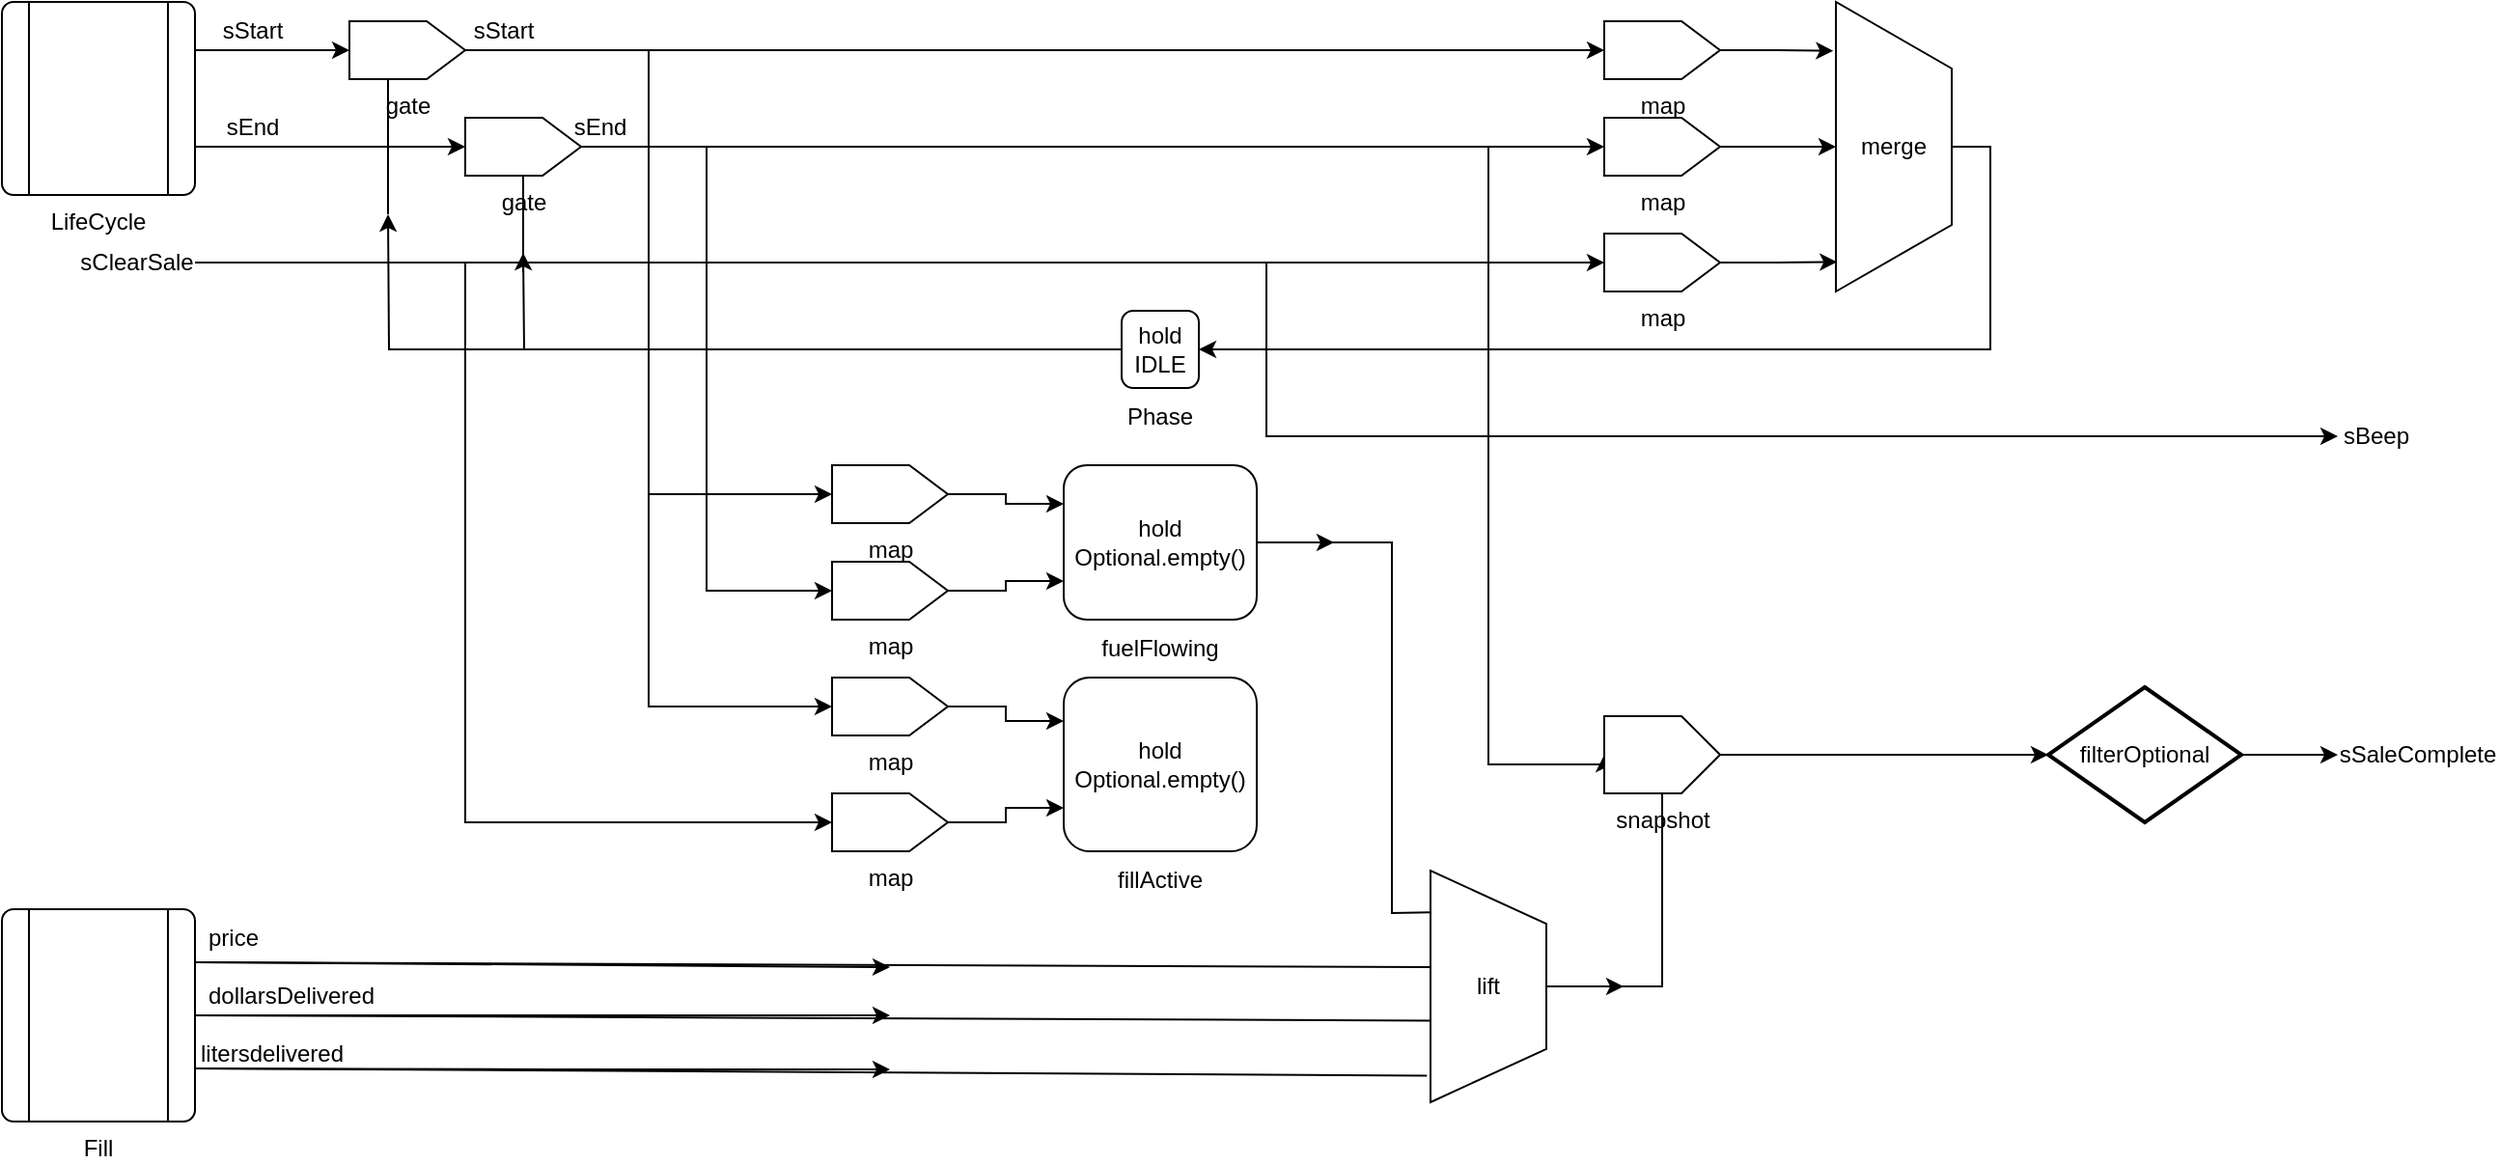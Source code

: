 <mxfile version="24.2.3" type="github">
  <diagram name="ページ1" id="0j9BvPOVyv1glCGRfYG_">
    <mxGraphModel dx="1059" dy="595" grid="1" gridSize="10" guides="1" tooltips="1" connect="1" arrows="1" fold="1" page="1" pageScale="1" pageWidth="827" pageHeight="1169" math="0" shadow="0">
      <root>
        <mxCell id="0" />
        <mxCell id="1" parent="0" />
        <mxCell id="fvebulx2OxIcinfAuc56-7" style="edgeStyle=orthogonalEdgeStyle;rounded=0;orthogonalLoop=1;jettySize=auto;html=1;exitX=1;exitY=0.75;exitDx=0;exitDy=0;entryX=0.5;entryY=0;entryDx=0;entryDy=0;" edge="1" parent="1" source="M7j4h07cG0Kve68zO_rH-1" target="fvebulx2OxIcinfAuc56-4">
          <mxGeometry relative="1" as="geometry" />
        </mxCell>
        <mxCell id="M7j4h07cG0Kve68zO_rH-1" value="LifeCycle" style="verticalLabelPosition=bottom;verticalAlign=top;html=1;shape=process;whiteSpace=wrap;rounded=1;size=0.14;arcSize=6;" parent="1" vertex="1">
          <mxGeometry x="90" y="20" width="100" height="100" as="geometry" />
        </mxCell>
        <mxCell id="M7j4h07cG0Kve68zO_rH-2" value="Fill" style="verticalLabelPosition=bottom;verticalAlign=top;html=1;shape=process;whiteSpace=wrap;rounded=1;size=0.14;arcSize=6;" parent="1" vertex="1">
          <mxGeometry x="90" y="490" width="100" height="110" as="geometry" />
        </mxCell>
        <mxCell id="fvebulx2OxIcinfAuc56-44" style="edgeStyle=orthogonalEdgeStyle;rounded=0;orthogonalLoop=1;jettySize=auto;html=1;entryX=0.5;entryY=0;entryDx=0;entryDy=0;" edge="1" parent="1" source="M7j4h07cG0Kve68zO_rH-3" target="fvebulx2OxIcinfAuc56-42">
          <mxGeometry relative="1" as="geometry">
            <Array as="points">
              <mxPoint x="330" y="155" />
              <mxPoint x="330" y="445" />
            </Array>
          </mxGeometry>
        </mxCell>
        <mxCell id="fvebulx2OxIcinfAuc56-68" style="edgeStyle=orthogonalEdgeStyle;rounded=0;orthogonalLoop=1;jettySize=auto;html=1;entryX=0;entryY=0.5;entryDx=0;entryDy=0;" edge="1" parent="1" source="M7j4h07cG0Kve68zO_rH-3" target="M7j4h07cG0Kve68zO_rH-15">
          <mxGeometry relative="1" as="geometry" />
        </mxCell>
        <mxCell id="M7j4h07cG0Kve68zO_rH-3" value="sClearSale" style="text;html=1;align=center;verticalAlign=middle;whiteSpace=wrap;rounded=0;" parent="1" vertex="1">
          <mxGeometry x="130" y="140" width="60" height="30" as="geometry" />
        </mxCell>
        <mxCell id="fvebulx2OxIcinfAuc56-17" style="edgeStyle=orthogonalEdgeStyle;rounded=0;orthogonalLoop=1;jettySize=auto;html=1;" edge="1" parent="1" source="M7j4h07cG0Kve68zO_rH-4">
          <mxGeometry relative="1" as="geometry">
            <mxPoint x="360" y="150" as="targetPoint" />
          </mxGeometry>
        </mxCell>
        <mxCell id="M7j4h07cG0Kve68zO_rH-4" value="hold&lt;div&gt;IDLE&lt;/div&gt;" style="rounded=1;whiteSpace=wrap;html=1;" parent="1" vertex="1">
          <mxGeometry x="670" y="180" width="40" height="40" as="geometry" />
        </mxCell>
        <mxCell id="M7j4h07cG0Kve68zO_rH-5" value="map" style="verticalLabelPosition=bottom;verticalAlign=top;html=1;shape=offPageConnector;rounded=0;size=0.333;direction=north;" parent="1" vertex="1">
          <mxGeometry x="920" y="30" width="60" height="30" as="geometry" />
        </mxCell>
        <mxCell id="fvebulx2OxIcinfAuc56-14" style="edgeStyle=orthogonalEdgeStyle;rounded=0;orthogonalLoop=1;jettySize=auto;html=1;exitX=0.5;exitY=0;exitDx=0;exitDy=0;entryX=1;entryY=0.5;entryDx=0;entryDy=0;" edge="1" parent="1" source="M7j4h07cG0Kve68zO_rH-7" target="M7j4h07cG0Kve68zO_rH-4">
          <mxGeometry relative="1" as="geometry" />
        </mxCell>
        <mxCell id="M7j4h07cG0Kve68zO_rH-7" value="merge" style="verticalLabelPosition=middle;verticalAlign=middle;html=1;shape=trapezoid;perimeter=trapezoidPerimeter;whiteSpace=wrap;size=0.23;arcSize=10;flipV=1;labelPosition=center;align=center;direction=south;" parent="1" vertex="1">
          <mxGeometry x="1040" y="20" width="60" height="150" as="geometry" />
        </mxCell>
        <mxCell id="fvebulx2OxIcinfAuc56-12" style="edgeStyle=orthogonalEdgeStyle;rounded=0;orthogonalLoop=1;jettySize=auto;html=1;exitX=0.5;exitY=1;exitDx=0;exitDy=0;entryX=0.5;entryY=1;entryDx=0;entryDy=0;" edge="1" parent="1" source="M7j4h07cG0Kve68zO_rH-9" target="M7j4h07cG0Kve68zO_rH-7">
          <mxGeometry relative="1" as="geometry" />
        </mxCell>
        <mxCell id="M7j4h07cG0Kve68zO_rH-9" value="map" style="verticalLabelPosition=bottom;verticalAlign=top;html=1;shape=offPageConnector;rounded=0;size=0.333;direction=north;" parent="1" vertex="1">
          <mxGeometry x="920" y="80" width="60" height="30" as="geometry" />
        </mxCell>
        <mxCell id="M7j4h07cG0Kve68zO_rH-10" value="sStart" style="text;html=1;align=center;verticalAlign=middle;whiteSpace=wrap;rounded=0;" parent="1" vertex="1">
          <mxGeometry x="190" y="20" width="60" height="30" as="geometry" />
        </mxCell>
        <mxCell id="M7j4h07cG0Kve68zO_rH-11" value="sEnd" style="text;html=1;align=center;verticalAlign=middle;whiteSpace=wrap;rounded=0;" parent="1" vertex="1">
          <mxGeometry x="190" y="70" width="60" height="30" as="geometry" />
        </mxCell>
        <mxCell id="M7j4h07cG0Kve68zO_rH-13" value="hold&lt;div&gt;Optional.empty()&lt;/div&gt;" style="rounded=1;whiteSpace=wrap;html=1;" parent="1" vertex="1">
          <mxGeometry x="640" y="260" width="100" height="80" as="geometry" />
        </mxCell>
        <mxCell id="M7j4h07cG0Kve68zO_rH-14" value="hold&lt;div&gt;Optional.empty()&lt;/div&gt;" style="rounded=1;whiteSpace=wrap;html=1;" parent="1" vertex="1">
          <mxGeometry x="640" y="370" width="100" height="90" as="geometry" />
        </mxCell>
        <mxCell id="M7j4h07cG0Kve68zO_rH-15" value="sBeep" style="text;html=1;align=center;verticalAlign=middle;whiteSpace=wrap;rounded=0;" parent="1" vertex="1">
          <mxGeometry x="1300" y="230" width="40" height="30" as="geometry" />
        </mxCell>
        <mxCell id="M7j4h07cG0Kve68zO_rH-16" value="sSaleComplete" style="text;html=1;align=center;verticalAlign=middle;whiteSpace=wrap;rounded=0;" parent="1" vertex="1">
          <mxGeometry x="1300" y="395" width="83" height="30" as="geometry" />
        </mxCell>
        <mxCell id="M7j4h07cG0Kve68zO_rH-17" value="sStart" style="text;html=1;align=center;verticalAlign=middle;whiteSpace=wrap;rounded=0;" parent="1" vertex="1">
          <mxGeometry x="320" y="20" width="60" height="30" as="geometry" />
        </mxCell>
        <mxCell id="M7j4h07cG0Kve68zO_rH-18" value="sEnd" style="text;html=1;align=center;verticalAlign=middle;whiteSpace=wrap;rounded=0;" parent="1" vertex="1">
          <mxGeometry x="370" y="70" width="60" height="30" as="geometry" />
        </mxCell>
        <mxCell id="fvebulx2OxIcinfAuc56-66" style="edgeStyle=orthogonalEdgeStyle;rounded=0;orthogonalLoop=1;jettySize=auto;html=1;" edge="1" parent="1" source="M7j4h07cG0Kve68zO_rH-19" target="M7j4h07cG0Kve68zO_rH-16">
          <mxGeometry relative="1" as="geometry" />
        </mxCell>
        <mxCell id="M7j4h07cG0Kve68zO_rH-19" value="filterOptional" style="strokeWidth=2;html=1;shape=mxgraph.flowchart.decision;whiteSpace=wrap;" parent="1" vertex="1">
          <mxGeometry x="1150" y="375" width="100" height="70" as="geometry" />
        </mxCell>
        <mxCell id="fvebulx2OxIcinfAuc56-1" value="" style="endArrow=classic;html=1;rounded=0;entryX=0.5;entryY=0;entryDx=0;entryDy=0;exitX=1;exitY=0.25;exitDx=0;exitDy=0;" edge="1" parent="1" source="M7j4h07cG0Kve68zO_rH-1" target="fvebulx2OxIcinfAuc56-2">
          <mxGeometry width="50" height="50" relative="1" as="geometry">
            <mxPoint x="230" y="55" as="sourcePoint" />
            <mxPoint x="280" y="53" as="targetPoint" />
          </mxGeometry>
        </mxCell>
        <mxCell id="fvebulx2OxIcinfAuc56-9" style="edgeStyle=orthogonalEdgeStyle;rounded=0;orthogonalLoop=1;jettySize=auto;html=1;entryX=0.5;entryY=0;entryDx=0;entryDy=0;" edge="1" parent="1" source="fvebulx2OxIcinfAuc56-2" target="M7j4h07cG0Kve68zO_rH-5">
          <mxGeometry relative="1" as="geometry" />
        </mxCell>
        <mxCell id="fvebulx2OxIcinfAuc56-26" style="edgeStyle=orthogonalEdgeStyle;rounded=0;orthogonalLoop=1;jettySize=auto;html=1;exitX=0.5;exitY=1;exitDx=0;exitDy=0;entryX=0.5;entryY=0;entryDx=0;entryDy=0;" edge="1" parent="1" source="fvebulx2OxIcinfAuc56-2" target="fvebulx2OxIcinfAuc56-32">
          <mxGeometry relative="1" as="geometry">
            <mxPoint x="470" y="330" as="targetPoint" />
          </mxGeometry>
        </mxCell>
        <mxCell id="fvebulx2OxIcinfAuc56-29" style="edgeStyle=orthogonalEdgeStyle;rounded=0;orthogonalLoop=1;jettySize=auto;html=1;entryX=0.5;entryY=0;entryDx=0;entryDy=0;" edge="1" parent="1" source="fvebulx2OxIcinfAuc56-2" target="fvebulx2OxIcinfAuc56-35">
          <mxGeometry relative="1" as="geometry">
            <mxPoint x="460" y="410" as="targetPoint" />
          </mxGeometry>
        </mxCell>
        <mxCell id="fvebulx2OxIcinfAuc56-2" value="gate" style="verticalLabelPosition=bottom;verticalAlign=top;html=1;shape=offPageConnector;rounded=0;size=0.333;direction=north;" vertex="1" parent="1">
          <mxGeometry x="270" y="30" width="60" height="30" as="geometry" />
        </mxCell>
        <mxCell id="fvebulx2OxIcinfAuc56-10" style="edgeStyle=orthogonalEdgeStyle;rounded=0;orthogonalLoop=1;jettySize=auto;html=1;exitX=0.5;exitY=1;exitDx=0;exitDy=0;entryX=0.5;entryY=0;entryDx=0;entryDy=0;" edge="1" parent="1" source="fvebulx2OxIcinfAuc56-4" target="M7j4h07cG0Kve68zO_rH-9">
          <mxGeometry relative="1" as="geometry" />
        </mxCell>
        <mxCell id="fvebulx2OxIcinfAuc56-27" style="edgeStyle=orthogonalEdgeStyle;rounded=0;orthogonalLoop=1;jettySize=auto;html=1;entryX=0.5;entryY=0;entryDx=0;entryDy=0;exitX=0.5;exitY=1;exitDx=0;exitDy=0;" edge="1" parent="1" source="fvebulx2OxIcinfAuc56-4" target="fvebulx2OxIcinfAuc56-33">
          <mxGeometry relative="1" as="geometry">
            <mxPoint x="490" y="430" as="targetPoint" />
          </mxGeometry>
        </mxCell>
        <mxCell id="fvebulx2OxIcinfAuc56-64" style="edgeStyle=orthogonalEdgeStyle;rounded=0;orthogonalLoop=1;jettySize=auto;html=1;entryX=0.5;entryY=0;entryDx=0;entryDy=0;" edge="1" parent="1" source="fvebulx2OxIcinfAuc56-4" target="fvebulx2OxIcinfAuc56-48">
          <mxGeometry relative="1" as="geometry">
            <Array as="points">
              <mxPoint x="860" y="95" />
              <mxPoint x="860" y="415" />
            </Array>
          </mxGeometry>
        </mxCell>
        <mxCell id="fvebulx2OxIcinfAuc56-4" value="gate" style="verticalLabelPosition=bottom;verticalAlign=top;html=1;shape=offPageConnector;rounded=0;size=0.333;direction=north;" vertex="1" parent="1">
          <mxGeometry x="330" y="80" width="60" height="30" as="geometry" />
        </mxCell>
        <mxCell id="fvebulx2OxIcinfAuc56-6" style="edgeStyle=orthogonalEdgeStyle;rounded=0;orthogonalLoop=1;jettySize=auto;html=1;exitX=0;exitY=0.5;exitDx=0;exitDy=0;" edge="1" parent="1" source="M7j4h07cG0Kve68zO_rH-5" target="M7j4h07cG0Kve68zO_rH-5">
          <mxGeometry relative="1" as="geometry" />
        </mxCell>
        <mxCell id="fvebulx2OxIcinfAuc56-15" value="Phase" style="text;html=1;align=center;verticalAlign=middle;whiteSpace=wrap;rounded=0;" vertex="1" parent="1">
          <mxGeometry x="660" y="220" width="60" height="30" as="geometry" />
        </mxCell>
        <mxCell id="fvebulx2OxIcinfAuc56-16" style="edgeStyle=orthogonalEdgeStyle;rounded=0;orthogonalLoop=1;jettySize=auto;html=1;exitX=0;exitY=0.5;exitDx=0;exitDy=0;" edge="1" parent="1" source="M7j4h07cG0Kve68zO_rH-4">
          <mxGeometry relative="1" as="geometry">
            <mxPoint x="290" y="130" as="targetPoint" />
          </mxGeometry>
        </mxCell>
        <mxCell id="fvebulx2OxIcinfAuc56-18" value="" style="endArrow=classic;html=1;rounded=0;exitX=1;exitY=0.5;exitDx=0;exitDy=0;entryX=0.5;entryY=0;entryDx=0;entryDy=0;" edge="1" parent="1" source="M7j4h07cG0Kve68zO_rH-3" target="fvebulx2OxIcinfAuc56-22">
          <mxGeometry width="50" height="50" relative="1" as="geometry">
            <mxPoint x="380" y="260" as="sourcePoint" />
            <mxPoint x="400" y="150" as="targetPoint" />
          </mxGeometry>
        </mxCell>
        <mxCell id="fvebulx2OxIcinfAuc56-19" value="" style="endArrow=none;html=1;rounded=0;entryX=0;entryY=0.5;entryDx=0;entryDy=0;" edge="1" parent="1" target="fvebulx2OxIcinfAuc56-4">
          <mxGeometry width="50" height="50" relative="1" as="geometry">
            <mxPoint x="360" y="160" as="sourcePoint" />
            <mxPoint x="430" y="210" as="targetPoint" />
          </mxGeometry>
        </mxCell>
        <mxCell id="fvebulx2OxIcinfAuc56-20" value="" style="endArrow=none;html=1;rounded=0;" edge="1" parent="1">
          <mxGeometry width="50" height="50" relative="1" as="geometry">
            <mxPoint x="290" y="60" as="sourcePoint" />
            <mxPoint x="290" y="130" as="targetPoint" />
          </mxGeometry>
        </mxCell>
        <mxCell id="fvebulx2OxIcinfAuc56-22" value="map" style="verticalLabelPosition=bottom;verticalAlign=top;html=1;shape=offPageConnector;rounded=0;size=0.333;direction=north;" vertex="1" parent="1">
          <mxGeometry x="920" y="140" width="60" height="30" as="geometry" />
        </mxCell>
        <mxCell id="fvebulx2OxIcinfAuc56-23" style="edgeStyle=orthogonalEdgeStyle;rounded=0;orthogonalLoop=1;jettySize=auto;html=1;entryX=0.102;entryY=0.989;entryDx=0;entryDy=0;entryPerimeter=0;" edge="1" parent="1" source="fvebulx2OxIcinfAuc56-22" target="M7j4h07cG0Kve68zO_rH-7">
          <mxGeometry relative="1" as="geometry" />
        </mxCell>
        <mxCell id="fvebulx2OxIcinfAuc56-25" style="edgeStyle=orthogonalEdgeStyle;rounded=0;orthogonalLoop=1;jettySize=auto;html=1;entryX=0.831;entryY=1.022;entryDx=0;entryDy=0;entryPerimeter=0;" edge="1" parent="1" source="M7j4h07cG0Kve68zO_rH-5" target="M7j4h07cG0Kve68zO_rH-7">
          <mxGeometry relative="1" as="geometry" />
        </mxCell>
        <mxCell id="fvebulx2OxIcinfAuc56-28" value="fuelFlowing" style="text;html=1;align=center;verticalAlign=middle;whiteSpace=wrap;rounded=0;" vertex="1" parent="1">
          <mxGeometry x="660" y="340" width="60" height="30" as="geometry" />
        </mxCell>
        <mxCell id="fvebulx2OxIcinfAuc56-31" value="fillActive" style="text;html=1;align=center;verticalAlign=middle;whiteSpace=wrap;rounded=0;" vertex="1" parent="1">
          <mxGeometry x="660" y="460" width="60" height="30" as="geometry" />
        </mxCell>
        <mxCell id="fvebulx2OxIcinfAuc56-38" style="edgeStyle=orthogonalEdgeStyle;rounded=0;orthogonalLoop=1;jettySize=auto;html=1;entryX=0;entryY=0.25;entryDx=0;entryDy=0;" edge="1" parent="1" source="fvebulx2OxIcinfAuc56-32" target="M7j4h07cG0Kve68zO_rH-13">
          <mxGeometry relative="1" as="geometry" />
        </mxCell>
        <mxCell id="fvebulx2OxIcinfAuc56-32" value="map" style="verticalLabelPosition=bottom;verticalAlign=top;html=1;shape=offPageConnector;rounded=0;size=0.333;direction=north;" vertex="1" parent="1">
          <mxGeometry x="520" y="260" width="60" height="30" as="geometry" />
        </mxCell>
        <mxCell id="fvebulx2OxIcinfAuc56-40" style="edgeStyle=orthogonalEdgeStyle;rounded=0;orthogonalLoop=1;jettySize=auto;html=1;entryX=0;entryY=0.75;entryDx=0;entryDy=0;" edge="1" parent="1" source="fvebulx2OxIcinfAuc56-33" target="M7j4h07cG0Kve68zO_rH-13">
          <mxGeometry relative="1" as="geometry" />
        </mxCell>
        <mxCell id="fvebulx2OxIcinfAuc56-33" value="map" style="verticalLabelPosition=bottom;verticalAlign=top;html=1;shape=offPageConnector;rounded=0;size=0.333;direction=north;" vertex="1" parent="1">
          <mxGeometry x="520" y="310" width="60" height="30" as="geometry" />
        </mxCell>
        <mxCell id="fvebulx2OxIcinfAuc56-41" style="edgeStyle=orthogonalEdgeStyle;rounded=0;orthogonalLoop=1;jettySize=auto;html=1;exitX=0.5;exitY=1;exitDx=0;exitDy=0;entryX=0;entryY=0.25;entryDx=0;entryDy=0;" edge="1" parent="1" source="fvebulx2OxIcinfAuc56-35" target="M7j4h07cG0Kve68zO_rH-14">
          <mxGeometry relative="1" as="geometry" />
        </mxCell>
        <mxCell id="fvebulx2OxIcinfAuc56-35" value="map" style="verticalLabelPosition=bottom;verticalAlign=top;html=1;shape=offPageConnector;rounded=0;size=0.333;direction=north;" vertex="1" parent="1">
          <mxGeometry x="520" y="370" width="60" height="30" as="geometry" />
        </mxCell>
        <mxCell id="fvebulx2OxIcinfAuc56-43" style="edgeStyle=orthogonalEdgeStyle;rounded=0;orthogonalLoop=1;jettySize=auto;html=1;entryX=0;entryY=0.75;entryDx=0;entryDy=0;" edge="1" parent="1" source="fvebulx2OxIcinfAuc56-42" target="M7j4h07cG0Kve68zO_rH-14">
          <mxGeometry relative="1" as="geometry" />
        </mxCell>
        <mxCell id="fvebulx2OxIcinfAuc56-42" value="map" style="verticalLabelPosition=bottom;verticalAlign=top;html=1;shape=offPageConnector;rounded=0;size=0.333;direction=north;" vertex="1" parent="1">
          <mxGeometry x="520" y="430" width="60" height="30" as="geometry" />
        </mxCell>
        <mxCell id="fvebulx2OxIcinfAuc56-45" value="price" style="text;html=1;align=center;verticalAlign=middle;whiteSpace=wrap;rounded=0;" vertex="1" parent="1">
          <mxGeometry x="180" y="490" width="60" height="30" as="geometry" />
        </mxCell>
        <mxCell id="fvebulx2OxIcinfAuc56-46" value="dollarsDelivered" style="text;html=1;align=center;verticalAlign=middle;whiteSpace=wrap;rounded=0;" vertex="1" parent="1">
          <mxGeometry x="210" y="520" width="60" height="30" as="geometry" />
        </mxCell>
        <mxCell id="fvebulx2OxIcinfAuc56-47" value="litersdelivered" style="text;html=1;align=center;verticalAlign=middle;whiteSpace=wrap;rounded=0;" vertex="1" parent="1">
          <mxGeometry x="200" y="550" width="60" height="30" as="geometry" />
        </mxCell>
        <mxCell id="fvebulx2OxIcinfAuc56-48" value="snapshot" style="verticalLabelPosition=bottom;verticalAlign=top;html=1;shape=offPageConnector;rounded=0;size=0.333;direction=north;" vertex="1" parent="1">
          <mxGeometry x="920" y="390" width="60" height="40" as="geometry" />
        </mxCell>
        <mxCell id="fvebulx2OxIcinfAuc56-63" style="edgeStyle=orthogonalEdgeStyle;rounded=0;orthogonalLoop=1;jettySize=auto;html=1;exitX=0.5;exitY=0;exitDx=0;exitDy=0;" edge="1" parent="1" source="fvebulx2OxIcinfAuc56-50">
          <mxGeometry relative="1" as="geometry">
            <mxPoint x="930" y="530" as="targetPoint" />
          </mxGeometry>
        </mxCell>
        <mxCell id="fvebulx2OxIcinfAuc56-50" value="lift" style="verticalLabelPosition=middle;verticalAlign=middle;html=1;shape=trapezoid;perimeter=trapezoidPerimeter;whiteSpace=wrap;size=0.23;arcSize=10;flipV=1;labelPosition=center;align=center;direction=south;" vertex="1" parent="1">
          <mxGeometry x="830" y="470" width="60" height="120" as="geometry" />
        </mxCell>
        <mxCell id="fvebulx2OxIcinfAuc56-53" value="" style="endArrow=none;html=1;rounded=0;entryX=1;entryY=0.5;entryDx=0;entryDy=0;exitX=0.82;exitY=1.002;exitDx=0;exitDy=0;exitPerimeter=0;" edge="1" parent="1" source="fvebulx2OxIcinfAuc56-50" target="M7j4h07cG0Kve68zO_rH-13">
          <mxGeometry width="50" height="50" relative="1" as="geometry">
            <mxPoint x="560" y="390" as="sourcePoint" />
            <mxPoint x="610" y="340" as="targetPoint" />
            <Array as="points">
              <mxPoint x="810" y="492" />
              <mxPoint x="810" y="300" />
            </Array>
          </mxGeometry>
        </mxCell>
        <mxCell id="fvebulx2OxIcinfAuc56-54" value="" style="endArrow=none;html=1;rounded=0;entryX=1;entryY=0.25;entryDx=0;entryDy=0;exitX=0.583;exitY=1.002;exitDx=0;exitDy=0;exitPerimeter=0;" edge="1" parent="1" source="fvebulx2OxIcinfAuc56-50" target="M7j4h07cG0Kve68zO_rH-2">
          <mxGeometry width="50" height="50" relative="1" as="geometry">
            <mxPoint x="560" y="390" as="sourcePoint" />
            <mxPoint x="610" y="340" as="targetPoint" />
          </mxGeometry>
        </mxCell>
        <mxCell id="fvebulx2OxIcinfAuc56-56" value="" style="endArrow=none;html=1;rounded=0;entryX=0.352;entryY=1.002;entryDx=0;entryDy=0;entryPerimeter=0;exitX=1;exitY=0.5;exitDx=0;exitDy=0;" edge="1" parent="1" source="M7j4h07cG0Kve68zO_rH-2" target="fvebulx2OxIcinfAuc56-50">
          <mxGeometry width="50" height="50" relative="1" as="geometry">
            <mxPoint x="560" y="390" as="sourcePoint" />
            <mxPoint x="610" y="340" as="targetPoint" />
          </mxGeometry>
        </mxCell>
        <mxCell id="fvebulx2OxIcinfAuc56-57" value="" style="endArrow=none;html=1;rounded=0;exitX=1;exitY=0.75;exitDx=0;exitDy=0;entryX=0.115;entryY=1.031;entryDx=0;entryDy=0;entryPerimeter=0;" edge="1" parent="1" source="M7j4h07cG0Kve68zO_rH-2" target="fvebulx2OxIcinfAuc56-50">
          <mxGeometry width="50" height="50" relative="1" as="geometry">
            <mxPoint x="560" y="390" as="sourcePoint" />
            <mxPoint x="610" y="340" as="targetPoint" />
          </mxGeometry>
        </mxCell>
        <mxCell id="fvebulx2OxIcinfAuc56-59" value="" style="endArrow=classic;html=1;rounded=0;exitX=1;exitY=0.25;exitDx=0;exitDy=0;" edge="1" parent="1" source="M7j4h07cG0Kve68zO_rH-2">
          <mxGeometry width="50" height="50" relative="1" as="geometry">
            <mxPoint x="310" y="488.67" as="sourcePoint" />
            <mxPoint x="550" y="520" as="targetPoint" />
          </mxGeometry>
        </mxCell>
        <mxCell id="fvebulx2OxIcinfAuc56-60" value="" style="endArrow=classic;html=1;rounded=0;exitX=1;exitY=0.5;exitDx=0;exitDy=0;" edge="1" parent="1" source="M7j4h07cG0Kve68zO_rH-2">
          <mxGeometry width="50" height="50" relative="1" as="geometry">
            <mxPoint x="690" y="620" as="sourcePoint" />
            <mxPoint x="550" y="545" as="targetPoint" />
          </mxGeometry>
        </mxCell>
        <mxCell id="fvebulx2OxIcinfAuc56-61" value="" style="endArrow=classic;html=1;rounded=0;exitX=1;exitY=0.75;exitDx=0;exitDy=0;" edge="1" parent="1" source="M7j4h07cG0Kve68zO_rH-2">
          <mxGeometry width="50" height="50" relative="1" as="geometry">
            <mxPoint x="330" y="630" as="sourcePoint" />
            <mxPoint x="550" y="573" as="targetPoint" />
            <Array as="points">
              <mxPoint x="370" y="573" />
            </Array>
          </mxGeometry>
        </mxCell>
        <mxCell id="fvebulx2OxIcinfAuc56-62" value="" style="endArrow=none;html=1;rounded=0;entryX=0;entryY=0.5;entryDx=0;entryDy=0;exitX=0.5;exitY=0;exitDx=0;exitDy=0;" edge="1" parent="1" source="fvebulx2OxIcinfAuc56-50" target="fvebulx2OxIcinfAuc56-48">
          <mxGeometry width="50" height="50" relative="1" as="geometry">
            <mxPoint x="600" y="390" as="sourcePoint" />
            <mxPoint x="650" y="340" as="targetPoint" />
            <Array as="points">
              <mxPoint x="950" y="530" />
            </Array>
          </mxGeometry>
        </mxCell>
        <mxCell id="fvebulx2OxIcinfAuc56-65" style="edgeStyle=orthogonalEdgeStyle;rounded=0;orthogonalLoop=1;jettySize=auto;html=1;entryX=0;entryY=0.5;entryDx=0;entryDy=0;entryPerimeter=0;" edge="1" parent="1" source="fvebulx2OxIcinfAuc56-48" target="M7j4h07cG0Kve68zO_rH-19">
          <mxGeometry relative="1" as="geometry" />
        </mxCell>
        <mxCell id="fvebulx2OxIcinfAuc56-67" value="" style="endArrow=classic;html=1;rounded=0;exitX=1;exitY=0.5;exitDx=0;exitDy=0;" edge="1" parent="1" source="M7j4h07cG0Kve68zO_rH-13">
          <mxGeometry width="50" height="50" relative="1" as="geometry">
            <mxPoint x="650" y="390" as="sourcePoint" />
            <mxPoint x="780" y="300" as="targetPoint" />
          </mxGeometry>
        </mxCell>
      </root>
    </mxGraphModel>
  </diagram>
</mxfile>
